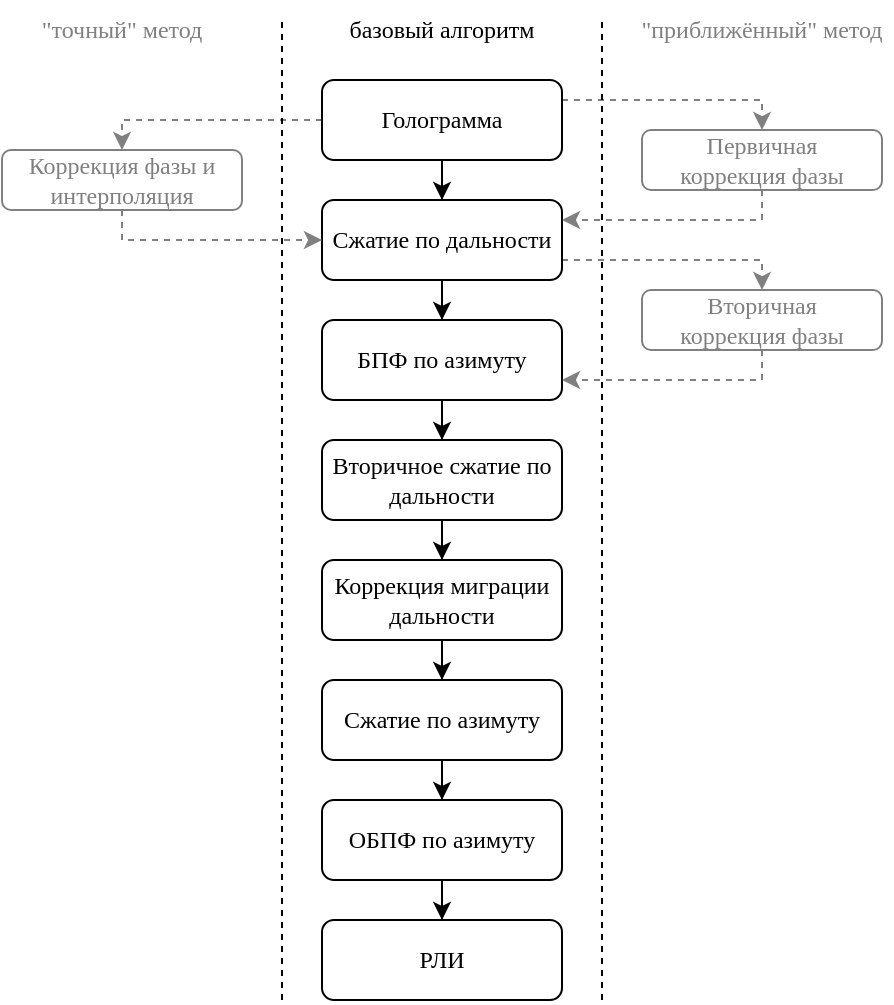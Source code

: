 <mxfile version="26.0.9">
  <diagram id="C5RBs43oDa-KdzZeNtuy" name="Page-1">
    <mxGraphModel dx="1050" dy="621" grid="1" gridSize="5" guides="1" tooltips="1" connect="1" arrows="1" fold="1" page="1" pageScale="1" pageWidth="827" pageHeight="1169" math="0" shadow="0">
      <root>
        <mxCell id="WIyWlLk6GJQsqaUBKTNV-0" />
        <mxCell id="WIyWlLk6GJQsqaUBKTNV-1" parent="WIyWlLk6GJQsqaUBKTNV-0" />
        <mxCell id="jhQMKRMtoGd_tm8R5ob7-6" value="" style="edgeStyle=orthogonalEdgeStyle;rounded=0;orthogonalLoop=1;jettySize=auto;fontFamily=JetBrains Mono;fontSize=12;" parent="WIyWlLk6GJQsqaUBKTNV-1" source="WIyWlLk6GJQsqaUBKTNV-3" target="jhQMKRMtoGd_tm8R5ob7-5" edge="1">
          <mxGeometry relative="1" as="geometry" />
        </mxCell>
        <mxCell id="jhQMKRMtoGd_tm8R5ob7-36" value="" style="edgeStyle=orthogonalEdgeStyle;rounded=0;orthogonalLoop=1;jettySize=auto;exitX=0;exitY=0.5;exitDx=0;exitDy=0;entryX=0.5;entryY=0;entryDx=0;entryDy=0;strokeColor=#808080;fontFamily=JetBrains Mono;fontSize=12;dashed=1;" parent="WIyWlLk6GJQsqaUBKTNV-1" source="WIyWlLk6GJQsqaUBKTNV-3" target="jhQMKRMtoGd_tm8R5ob7-32" edge="1">
          <mxGeometry relative="1" as="geometry">
            <Array as="points">
              <mxPoint x="180" y="100" />
            </Array>
          </mxGeometry>
        </mxCell>
        <mxCell id="jhQMKRMtoGd_tm8R5ob7-44" value="" style="edgeStyle=orthogonalEdgeStyle;rounded=0;orthogonalLoop=1;jettySize=auto;exitX=1;exitY=0.25;exitDx=0;exitDy=0;entryX=0.5;entryY=0;entryDx=0;entryDy=0;strokeColor=light-dark(#808080, #ededed);fontFamily=JetBrains Mono;fontSize=12;dashed=1;" parent="WIyWlLk6GJQsqaUBKTNV-1" source="WIyWlLk6GJQsqaUBKTNV-3" target="jhQMKRMtoGd_tm8R5ob7-38" edge="1">
          <mxGeometry relative="1" as="geometry">
            <Array as="points">
              <mxPoint x="500" y="90" />
            </Array>
          </mxGeometry>
        </mxCell>
        <mxCell id="WIyWlLk6GJQsqaUBKTNV-3" value="Голограмма" style="rounded=1;fontSize=12;glass=0;strokeWidth=1;shadow=0;fontFamily=JetBrains Mono;whiteSpace=wrap;" parent="WIyWlLk6GJQsqaUBKTNV-1" vertex="1">
          <mxGeometry x="280" y="80" width="120" height="40" as="geometry" />
        </mxCell>
        <mxCell id="jhQMKRMtoGd_tm8R5ob7-14" value="" style="edgeStyle=orthogonalEdgeStyle;rounded=0;orthogonalLoop=1;jettySize=auto;fontFamily=JetBrains Mono;fontSize=12;" parent="WIyWlLk6GJQsqaUBKTNV-1" source="jhQMKRMtoGd_tm8R5ob7-5" target="jhQMKRMtoGd_tm8R5ob7-13" edge="1">
          <mxGeometry relative="1" as="geometry" />
        </mxCell>
        <mxCell id="jhQMKRMtoGd_tm8R5ob7-42" value="" style="edgeStyle=orthogonalEdgeStyle;rounded=0;orthogonalLoop=1;jettySize=auto;exitX=1;exitY=0.75;exitDx=0;exitDy=0;entryX=0.5;entryY=0;entryDx=0;entryDy=0;strokeColor=light-dark(#808080, #ededed);fontFamily=JetBrains Mono;fontSize=12;dashed=1;" parent="WIyWlLk6GJQsqaUBKTNV-1" source="jhQMKRMtoGd_tm8R5ob7-5" target="jhQMKRMtoGd_tm8R5ob7-41" edge="1">
          <mxGeometry relative="1" as="geometry">
            <Array as="points">
              <mxPoint x="500" y="170" />
            </Array>
          </mxGeometry>
        </mxCell>
        <mxCell id="jhQMKRMtoGd_tm8R5ob7-5" value="Сжатие по дальности" style="rounded=1;glass=0;strokeWidth=1;shadow=0;fontFamily=JetBrains Mono;fontSize=12;whiteSpace=wrap;" parent="WIyWlLk6GJQsqaUBKTNV-1" vertex="1">
          <mxGeometry x="280" y="140" width="120" height="40" as="geometry" />
        </mxCell>
        <mxCell id="jhQMKRMtoGd_tm8R5ob7-16" value="" style="edgeStyle=orthogonalEdgeStyle;rounded=0;orthogonalLoop=1;jettySize=auto;fontFamily=JetBrains Mono;fontSize=12;" parent="WIyWlLk6GJQsqaUBKTNV-1" source="jhQMKRMtoGd_tm8R5ob7-13" target="jhQMKRMtoGd_tm8R5ob7-15" edge="1">
          <mxGeometry relative="1" as="geometry" />
        </mxCell>
        <mxCell id="jhQMKRMtoGd_tm8R5ob7-13" value="БПФ по азимуту" style="rounded=1;glass=0;strokeWidth=1;shadow=0;fontFamily=JetBrains Mono;fontSize=12;whiteSpace=wrap;" parent="WIyWlLk6GJQsqaUBKTNV-1" vertex="1">
          <mxGeometry x="280" y="200" width="120" height="40" as="geometry" />
        </mxCell>
        <mxCell id="jhQMKRMtoGd_tm8R5ob7-18" value="" style="edgeStyle=orthogonalEdgeStyle;rounded=0;orthogonalLoop=1;jettySize=auto;fontFamily=JetBrains Mono;fontSize=12;" parent="WIyWlLk6GJQsqaUBKTNV-1" source="jhQMKRMtoGd_tm8R5ob7-15" target="jhQMKRMtoGd_tm8R5ob7-17" edge="1">
          <mxGeometry relative="1" as="geometry" />
        </mxCell>
        <mxCell id="jhQMKRMtoGd_tm8R5ob7-15" value="Вторичное сжатие по дальности" style="rounded=1;glass=0;strokeWidth=1;shadow=0;fontFamily=JetBrains Mono;fontSize=12;whiteSpace=wrap;" parent="WIyWlLk6GJQsqaUBKTNV-1" vertex="1">
          <mxGeometry x="280" y="260" width="120" height="40" as="geometry" />
        </mxCell>
        <mxCell id="jhQMKRMtoGd_tm8R5ob7-20" value="" style="edgeStyle=orthogonalEdgeStyle;rounded=0;orthogonalLoop=1;jettySize=auto;fontFamily=JetBrains Mono;fontSize=12;" parent="WIyWlLk6GJQsqaUBKTNV-1" source="jhQMKRMtoGd_tm8R5ob7-17" target="jhQMKRMtoGd_tm8R5ob7-19" edge="1">
          <mxGeometry relative="1" as="geometry" />
        </mxCell>
        <mxCell id="jhQMKRMtoGd_tm8R5ob7-17" value="Коррекция миграции дальности" style="rounded=1;glass=0;strokeWidth=1;shadow=0;fontFamily=JetBrains Mono;fontSize=12;whiteSpace=wrap;" parent="WIyWlLk6GJQsqaUBKTNV-1" vertex="1">
          <mxGeometry x="280" y="320" width="120" height="40" as="geometry" />
        </mxCell>
        <mxCell id="jhQMKRMtoGd_tm8R5ob7-22" value="" style="edgeStyle=orthogonalEdgeStyle;rounded=0;orthogonalLoop=1;jettySize=auto;fontFamily=JetBrains Mono;fontSize=12;" parent="WIyWlLk6GJQsqaUBKTNV-1" source="jhQMKRMtoGd_tm8R5ob7-19" target="jhQMKRMtoGd_tm8R5ob7-21" edge="1">
          <mxGeometry relative="1" as="geometry" />
        </mxCell>
        <mxCell id="jhQMKRMtoGd_tm8R5ob7-19" value="Сжатие по азимуту" style="rounded=1;glass=0;strokeWidth=1;shadow=0;fontFamily=JetBrains Mono;fontSize=12;whiteSpace=wrap;" parent="WIyWlLk6GJQsqaUBKTNV-1" vertex="1">
          <mxGeometry x="280" y="380" width="120" height="40" as="geometry" />
        </mxCell>
        <mxCell id="jhQMKRMtoGd_tm8R5ob7-24" value="" style="edgeStyle=orthogonalEdgeStyle;rounded=0;orthogonalLoop=1;jettySize=auto;fontFamily=JetBrains Mono;fontSize=12;" parent="WIyWlLk6GJQsqaUBKTNV-1" source="jhQMKRMtoGd_tm8R5ob7-21" target="jhQMKRMtoGd_tm8R5ob7-23" edge="1">
          <mxGeometry relative="1" as="geometry" />
        </mxCell>
        <mxCell id="jhQMKRMtoGd_tm8R5ob7-21" value="ОБПФ по азимуту" style="rounded=1;glass=0;strokeWidth=1;shadow=0;fontFamily=JetBrains Mono;fontSize=12;whiteSpace=wrap;" parent="WIyWlLk6GJQsqaUBKTNV-1" vertex="1">
          <mxGeometry x="280" y="440" width="120" height="40" as="geometry" />
        </mxCell>
        <mxCell id="jhQMKRMtoGd_tm8R5ob7-23" value="РЛИ" style="rounded=1;glass=0;strokeWidth=1;shadow=0;fontFamily=JetBrains Mono;fontSize=12;whiteSpace=wrap;" parent="WIyWlLk6GJQsqaUBKTNV-1" vertex="1">
          <mxGeometry x="280" y="500" width="120" height="40" as="geometry" />
        </mxCell>
        <mxCell id="jhQMKRMtoGd_tm8R5ob7-25" value="" style="endArrow=none;dashed=1;rounded=0;fontFamily=JetBrains Mono;fontSize=12;" parent="WIyWlLk6GJQsqaUBKTNV-1" edge="1">
          <mxGeometry width="50" height="50" relative="1" as="geometry">
            <mxPoint x="260" y="540" as="sourcePoint" />
            <mxPoint x="260" y="50" as="targetPoint" />
          </mxGeometry>
        </mxCell>
        <mxCell id="jhQMKRMtoGd_tm8R5ob7-26" value="" style="endArrow=none;dashed=1;rounded=0;fontFamily=JetBrains Mono;fontSize=12;" parent="WIyWlLk6GJQsqaUBKTNV-1" edge="1">
          <mxGeometry width="50" height="50" relative="1" as="geometry">
            <mxPoint x="420" y="540" as="sourcePoint" />
            <mxPoint x="420" y="50" as="targetPoint" />
          </mxGeometry>
        </mxCell>
        <mxCell id="jhQMKRMtoGd_tm8R5ob7-27" value="&quot;точный&quot; метод" style="text;align=center;verticalAlign=middle;rounded=0;fontFamily=JetBrains Mono;fontSize=12;fontColor=light-dark(#808080, #ededed);whiteSpace=wrap;" parent="WIyWlLk6GJQsqaUBKTNV-1" vertex="1">
          <mxGeometry x="130" y="40" width="100" height="30" as="geometry" />
        </mxCell>
        <mxCell id="jhQMKRMtoGd_tm8R5ob7-28" value="базовый алгоритм" style="text;align=center;verticalAlign=middle;rounded=0;fontFamily=JetBrains Mono;fontSize=12;whiteSpace=wrap;" parent="WIyWlLk6GJQsqaUBKTNV-1" vertex="1">
          <mxGeometry x="290" y="40" width="100" height="30" as="geometry" />
        </mxCell>
        <mxCell id="jhQMKRMtoGd_tm8R5ob7-29" value="&quot;приближённый&quot; метод" style="text;align=center;verticalAlign=middle;rounded=0;fontFamily=JetBrains Mono;fontSize=12;fontColor=light-dark(#808080, #ededed);whiteSpace=wrap;" parent="WIyWlLk6GJQsqaUBKTNV-1" vertex="1">
          <mxGeometry x="435" y="40" width="130" height="30" as="geometry" />
        </mxCell>
        <mxCell id="jhQMKRMtoGd_tm8R5ob7-37" value="" style="edgeStyle=orthogonalEdgeStyle;rounded=0;orthogonalLoop=1;jettySize=auto;exitX=0.5;exitY=1;exitDx=0;exitDy=0;entryX=0;entryY=0.5;entryDx=0;entryDy=0;strokeColor=#808080;fontFamily=JetBrains Mono;fontSize=12;dashed=1;" parent="WIyWlLk6GJQsqaUBKTNV-1" source="jhQMKRMtoGd_tm8R5ob7-32" target="jhQMKRMtoGd_tm8R5ob7-5" edge="1">
          <mxGeometry relative="1" as="geometry">
            <Array as="points">
              <mxPoint x="180" y="160" />
            </Array>
          </mxGeometry>
        </mxCell>
        <mxCell id="jhQMKRMtoGd_tm8R5ob7-32" value="Коррекция фазы и интерполяция" style="rounded=1;fontSize=12;glass=0;strokeWidth=1;shadow=0;fontFamily=JetBrains Mono;strokeColor=light-dark(#808080, #535353);fontColor=#808080;whiteSpace=wrap;" parent="WIyWlLk6GJQsqaUBKTNV-1" vertex="1">
          <mxGeometry x="120" y="115" width="120" height="30" as="geometry" />
        </mxCell>
        <mxCell id="jhQMKRMtoGd_tm8R5ob7-40" value="" style="edgeStyle=orthogonalEdgeStyle;rounded=0;orthogonalLoop=1;jettySize=auto;exitX=0.5;exitY=1;exitDx=0;exitDy=0;entryX=1;entryY=0.25;entryDx=0;entryDy=0;strokeColor=light-dark(#808080, #ededed);fontFamily=JetBrains Mono;fontSize=12;dashed=1;" parent="WIyWlLk6GJQsqaUBKTNV-1" source="jhQMKRMtoGd_tm8R5ob7-38" target="jhQMKRMtoGd_tm8R5ob7-5" edge="1">
          <mxGeometry relative="1" as="geometry">
            <Array as="points">
              <mxPoint x="500" y="150" />
            </Array>
          </mxGeometry>
        </mxCell>
        <mxCell id="jhQMKRMtoGd_tm8R5ob7-38" value="Первичная&#xa;коррекция фазы" style="rounded=1;fontSize=12;glass=0;strokeWidth=1;shadow=0;fontFamily=JetBrains Mono;strokeColor=light-dark(#808080, #535353);fontColor=#808080;whiteSpace=wrap;" parent="WIyWlLk6GJQsqaUBKTNV-1" vertex="1">
          <mxGeometry x="440" y="105" width="120" height="30" as="geometry" />
        </mxCell>
        <mxCell id="jhQMKRMtoGd_tm8R5ob7-45" value="" style="edgeStyle=orthogonalEdgeStyle;rounded=0;orthogonalLoop=1;jettySize=auto;exitX=0.5;exitY=1;exitDx=0;exitDy=0;entryX=1;entryY=0.75;entryDx=0;entryDy=0;strokeColor=light-dark(#808080, #ededed);fontFamily=JetBrains Mono;fontSize=12;dashed=1;" parent="WIyWlLk6GJQsqaUBKTNV-1" source="jhQMKRMtoGd_tm8R5ob7-41" target="jhQMKRMtoGd_tm8R5ob7-13" edge="1">
          <mxGeometry relative="1" as="geometry">
            <Array as="points">
              <mxPoint x="500" y="230" />
            </Array>
          </mxGeometry>
        </mxCell>
        <mxCell id="jhQMKRMtoGd_tm8R5ob7-41" value="Вторичная&#xa;коррекция фазы" style="rounded=1;fontSize=12;glass=0;strokeWidth=1;shadow=0;fontFamily=JetBrains Mono;strokeColor=light-dark(#808080, #535353);fontColor=#808080;whiteSpace=wrap;" parent="WIyWlLk6GJQsqaUBKTNV-1" vertex="1">
          <mxGeometry x="440" y="185" width="120" height="30" as="geometry" />
        </mxCell>
      </root>
    </mxGraphModel>
  </diagram>
</mxfile>
